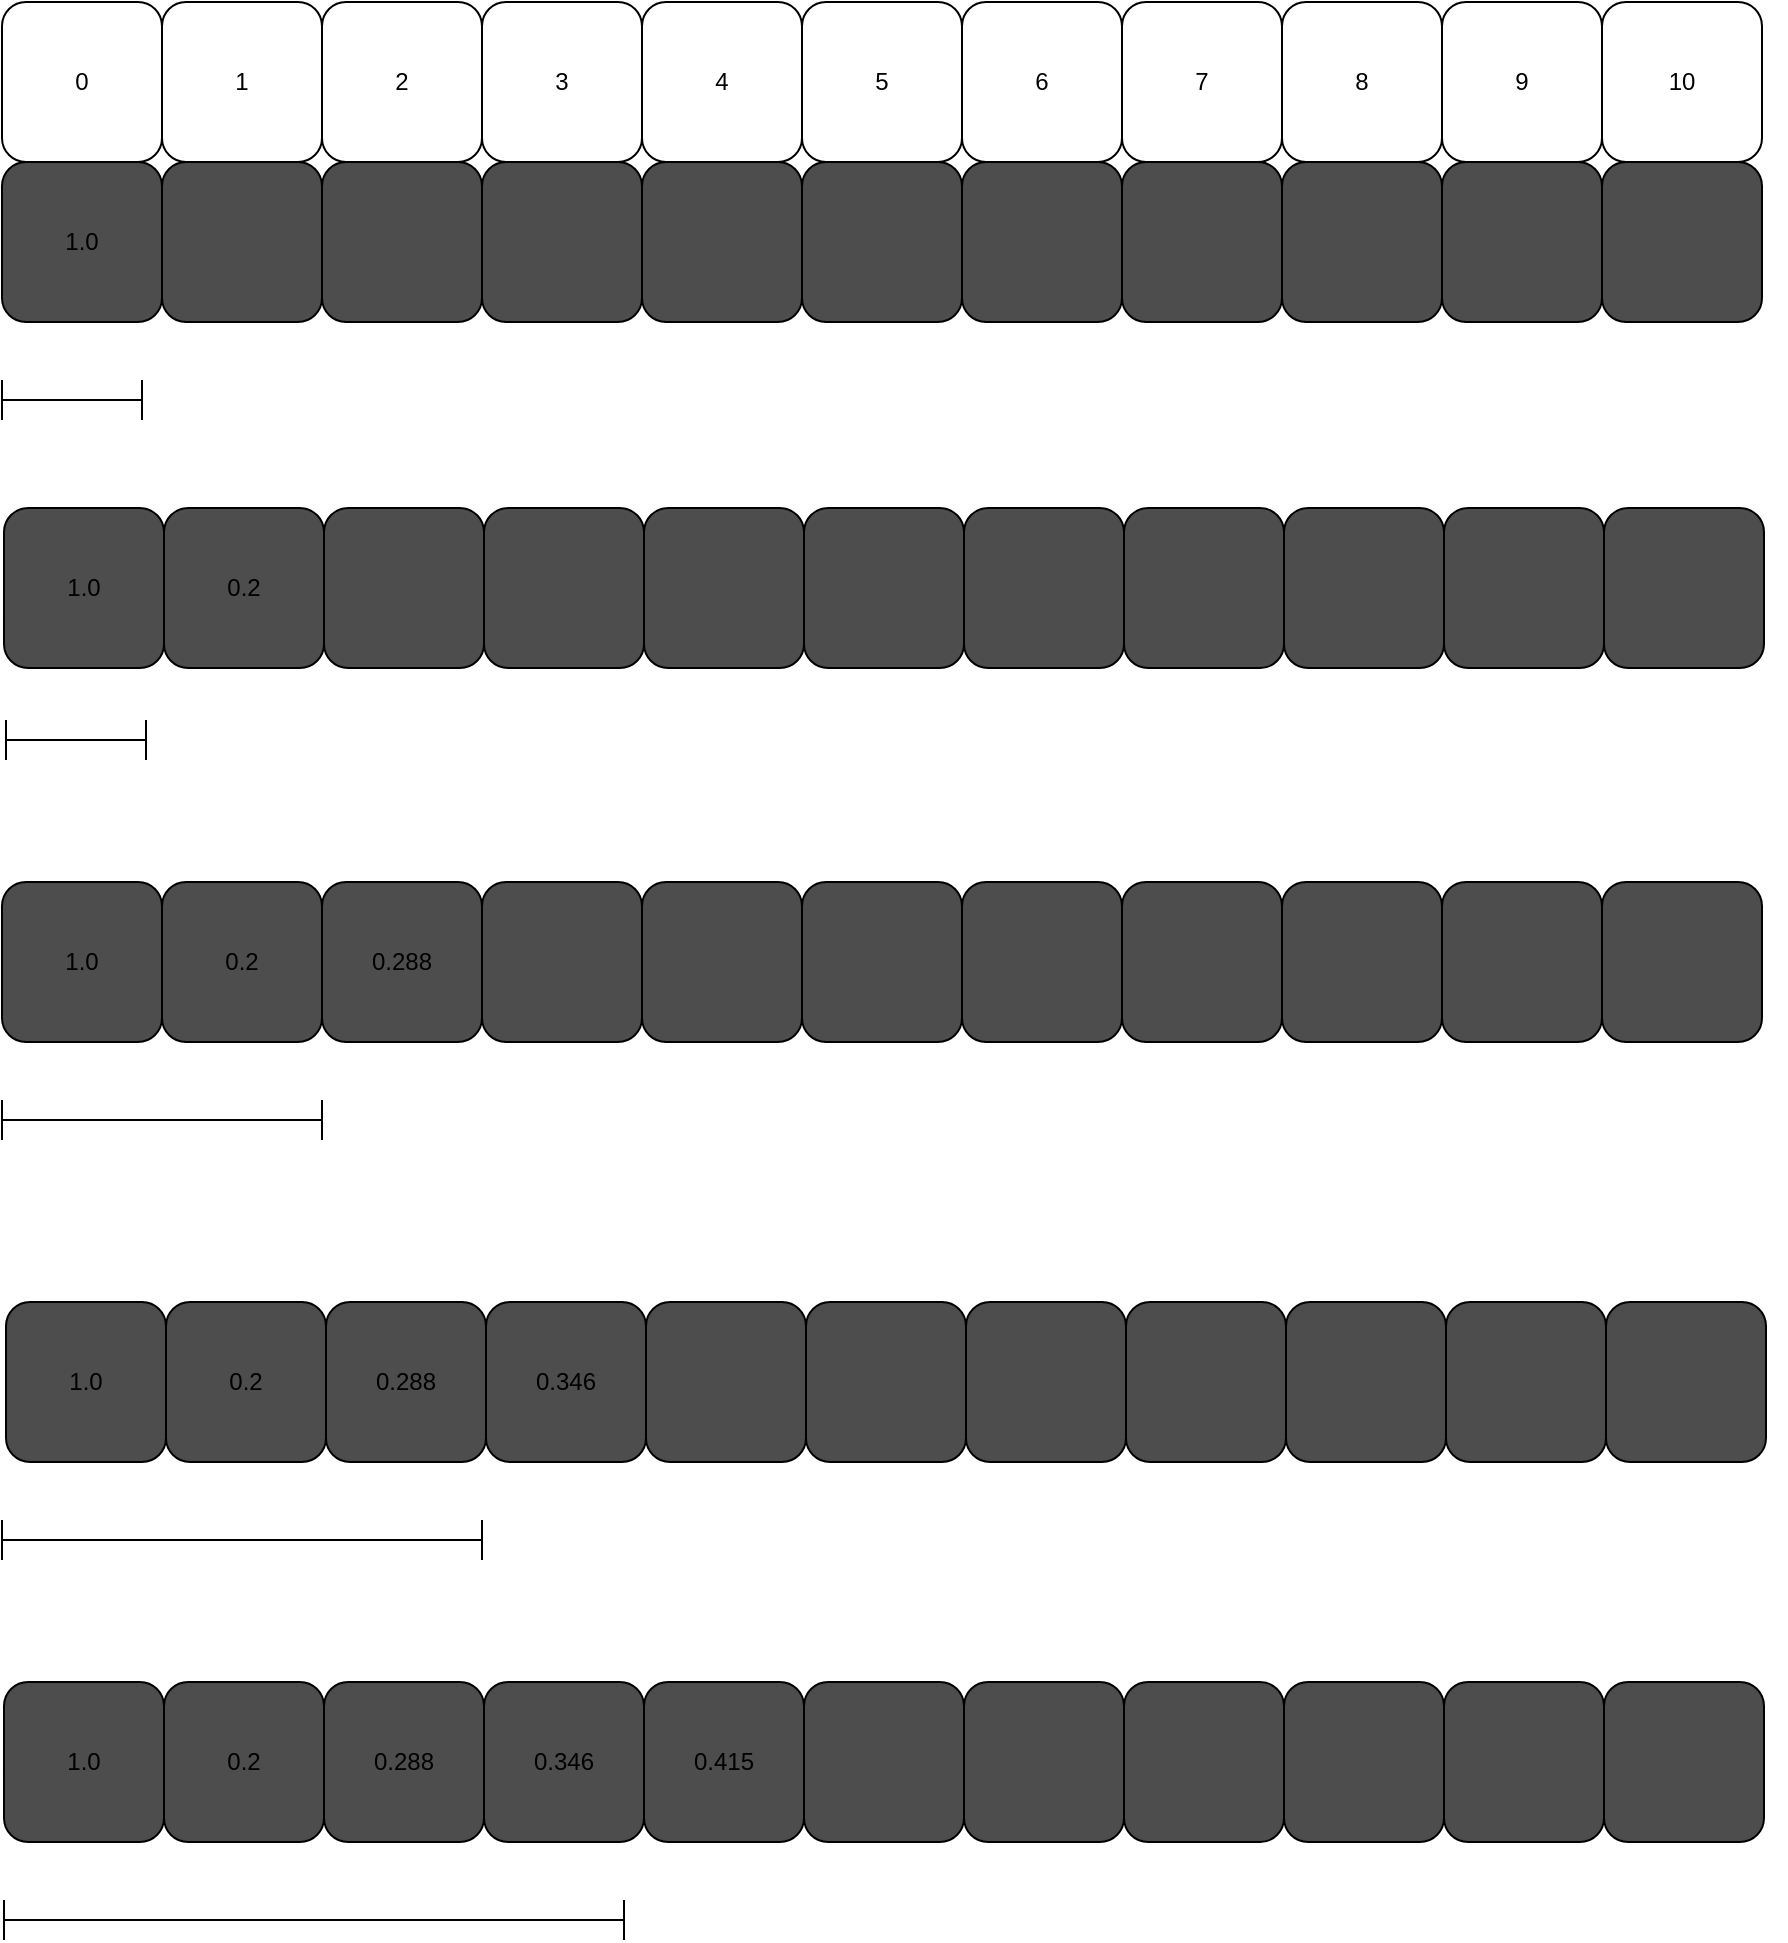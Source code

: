 <mxfile version="21.3.2" type="github">
  <diagram name="第 1 页" id="L3YYOfRVzUbYMGYdMul0">
    <mxGraphModel dx="1134" dy="727" grid="1" gridSize="10" guides="1" tooltips="1" connect="1" arrows="1" fold="1" page="1" pageScale="1" pageWidth="827" pageHeight="1169" math="0" shadow="0">
      <root>
        <mxCell id="0" />
        <mxCell id="1" parent="0" />
        <mxCell id="Uv0XRD-SDKMZK3PV6rSL-1" value="0" style="rounded=1;whiteSpace=wrap;html=1;" vertex="1" parent="1">
          <mxGeometry x="40" y="120" width="80" height="80" as="geometry" />
        </mxCell>
        <mxCell id="Uv0XRD-SDKMZK3PV6rSL-2" value="1" style="rounded=1;whiteSpace=wrap;html=1;" vertex="1" parent="1">
          <mxGeometry x="120" y="120" width="80" height="80" as="geometry" />
        </mxCell>
        <mxCell id="Uv0XRD-SDKMZK3PV6rSL-3" value="2" style="rounded=1;whiteSpace=wrap;html=1;" vertex="1" parent="1">
          <mxGeometry x="200" y="120" width="80" height="80" as="geometry" />
        </mxCell>
        <mxCell id="Uv0XRD-SDKMZK3PV6rSL-4" value="3" style="rounded=1;whiteSpace=wrap;html=1;" vertex="1" parent="1">
          <mxGeometry x="280" y="120" width="80" height="80" as="geometry" />
        </mxCell>
        <mxCell id="Uv0XRD-SDKMZK3PV6rSL-5" value="4" style="rounded=1;whiteSpace=wrap;html=1;" vertex="1" parent="1">
          <mxGeometry x="360" y="120" width="80" height="80" as="geometry" />
        </mxCell>
        <mxCell id="Uv0XRD-SDKMZK3PV6rSL-6" value="5" style="rounded=1;whiteSpace=wrap;html=1;" vertex="1" parent="1">
          <mxGeometry x="440" y="120" width="80" height="80" as="geometry" />
        </mxCell>
        <mxCell id="Uv0XRD-SDKMZK3PV6rSL-7" value="6" style="rounded=1;whiteSpace=wrap;html=1;" vertex="1" parent="1">
          <mxGeometry x="520" y="120" width="80" height="80" as="geometry" />
        </mxCell>
        <mxCell id="Uv0XRD-SDKMZK3PV6rSL-8" value="7" style="rounded=1;whiteSpace=wrap;html=1;" vertex="1" parent="1">
          <mxGeometry x="600" y="120" width="80" height="80" as="geometry" />
        </mxCell>
        <mxCell id="Uv0XRD-SDKMZK3PV6rSL-9" value="8" style="rounded=1;whiteSpace=wrap;html=1;" vertex="1" parent="1">
          <mxGeometry x="680" y="120" width="80" height="80" as="geometry" />
        </mxCell>
        <mxCell id="Uv0XRD-SDKMZK3PV6rSL-11" value="9" style="rounded=1;whiteSpace=wrap;html=1;" vertex="1" parent="1">
          <mxGeometry x="760" y="120" width="80" height="80" as="geometry" />
        </mxCell>
        <mxCell id="Uv0XRD-SDKMZK3PV6rSL-12" value="10" style="rounded=1;whiteSpace=wrap;html=1;" vertex="1" parent="1">
          <mxGeometry x="840" y="120" width="80" height="80" as="geometry" />
        </mxCell>
        <mxCell id="Uv0XRD-SDKMZK3PV6rSL-13" value="" style="shape=crossbar;whiteSpace=wrap;html=1;rounded=1;" vertex="1" parent="1">
          <mxGeometry x="40" y="309" width="70" height="20" as="geometry" />
        </mxCell>
        <mxCell id="Uv0XRD-SDKMZK3PV6rSL-14" value="1.0" style="rounded=1;whiteSpace=wrap;html=1;fillColor=#4D4D4D;" vertex="1" parent="1">
          <mxGeometry x="40" y="200" width="80" height="80" as="geometry" />
        </mxCell>
        <mxCell id="Uv0XRD-SDKMZK3PV6rSL-15" value="" style="rounded=1;whiteSpace=wrap;html=1;fillColor=#4D4D4D;" vertex="1" parent="1">
          <mxGeometry x="120" y="200" width="80" height="80" as="geometry" />
        </mxCell>
        <mxCell id="Uv0XRD-SDKMZK3PV6rSL-16" value="" style="rounded=1;whiteSpace=wrap;html=1;fillColor=#4D4D4D;" vertex="1" parent="1">
          <mxGeometry x="200" y="200" width="80" height="80" as="geometry" />
        </mxCell>
        <mxCell id="Uv0XRD-SDKMZK3PV6rSL-17" value="" style="rounded=1;whiteSpace=wrap;html=1;fillColor=#4D4D4D;" vertex="1" parent="1">
          <mxGeometry x="280" y="200" width="80" height="80" as="geometry" />
        </mxCell>
        <mxCell id="Uv0XRD-SDKMZK3PV6rSL-18" value="" style="rounded=1;whiteSpace=wrap;html=1;fillColor=#4D4D4D;" vertex="1" parent="1">
          <mxGeometry x="360" y="200" width="80" height="80" as="geometry" />
        </mxCell>
        <mxCell id="Uv0XRD-SDKMZK3PV6rSL-19" value="" style="rounded=1;whiteSpace=wrap;html=1;fillColor=#4D4D4D;" vertex="1" parent="1">
          <mxGeometry x="440" y="200" width="80" height="80" as="geometry" />
        </mxCell>
        <mxCell id="Uv0XRD-SDKMZK3PV6rSL-20" value="" style="rounded=1;whiteSpace=wrap;html=1;fillColor=#4D4D4D;" vertex="1" parent="1">
          <mxGeometry x="520" y="200" width="80" height="80" as="geometry" />
        </mxCell>
        <mxCell id="Uv0XRD-SDKMZK3PV6rSL-21" value="" style="rounded=1;whiteSpace=wrap;html=1;fillColor=#4D4D4D;" vertex="1" parent="1">
          <mxGeometry x="600" y="200" width="80" height="80" as="geometry" />
        </mxCell>
        <mxCell id="Uv0XRD-SDKMZK3PV6rSL-22" value="" style="rounded=1;whiteSpace=wrap;html=1;fillColor=#4D4D4D;" vertex="1" parent="1">
          <mxGeometry x="680" y="200" width="80" height="80" as="geometry" />
        </mxCell>
        <mxCell id="Uv0XRD-SDKMZK3PV6rSL-23" value="" style="rounded=1;whiteSpace=wrap;html=1;fillColor=#4D4D4D;" vertex="1" parent="1">
          <mxGeometry x="760" y="200" width="80" height="80" as="geometry" />
        </mxCell>
        <mxCell id="Uv0XRD-SDKMZK3PV6rSL-24" value="" style="rounded=1;whiteSpace=wrap;html=1;fillColor=#4D4D4D;" vertex="1" parent="1">
          <mxGeometry x="840" y="200" width="80" height="80" as="geometry" />
        </mxCell>
        <mxCell id="Uv0XRD-SDKMZK3PV6rSL-51" value="" style="group" vertex="1" connectable="0" parent="1">
          <mxGeometry x="40" y="560" width="880" height="129" as="geometry" />
        </mxCell>
        <mxCell id="Uv0XRD-SDKMZK3PV6rSL-27" value="" style="shape=crossbar;whiteSpace=wrap;html=1;rounded=1;" vertex="1" parent="Uv0XRD-SDKMZK3PV6rSL-51">
          <mxGeometry y="109" width="160" height="20" as="geometry" />
        </mxCell>
        <mxCell id="Uv0XRD-SDKMZK3PV6rSL-28" value="1.0" style="rounded=1;whiteSpace=wrap;html=1;fillColor=#4D4D4D;" vertex="1" parent="Uv0XRD-SDKMZK3PV6rSL-51">
          <mxGeometry width="80" height="80" as="geometry" />
        </mxCell>
        <mxCell id="Uv0XRD-SDKMZK3PV6rSL-29" value="0.2" style="rounded=1;whiteSpace=wrap;html=1;fillColor=#4D4D4D;" vertex="1" parent="Uv0XRD-SDKMZK3PV6rSL-51">
          <mxGeometry x="80" width="80" height="80" as="geometry" />
        </mxCell>
        <mxCell id="Uv0XRD-SDKMZK3PV6rSL-30" value="0.288" style="rounded=1;whiteSpace=wrap;html=1;fillColor=#4D4D4D;" vertex="1" parent="Uv0XRD-SDKMZK3PV6rSL-51">
          <mxGeometry x="160" width="80" height="80" as="geometry" />
        </mxCell>
        <mxCell id="Uv0XRD-SDKMZK3PV6rSL-31" value="" style="rounded=1;whiteSpace=wrap;html=1;fillColor=#4D4D4D;" vertex="1" parent="Uv0XRD-SDKMZK3PV6rSL-51">
          <mxGeometry x="240" width="80" height="80" as="geometry" />
        </mxCell>
        <mxCell id="Uv0XRD-SDKMZK3PV6rSL-32" value="" style="rounded=1;whiteSpace=wrap;html=1;fillColor=#4D4D4D;" vertex="1" parent="Uv0XRD-SDKMZK3PV6rSL-51">
          <mxGeometry x="320" width="80" height="80" as="geometry" />
        </mxCell>
        <mxCell id="Uv0XRD-SDKMZK3PV6rSL-33" value="" style="rounded=1;whiteSpace=wrap;html=1;fillColor=#4D4D4D;" vertex="1" parent="Uv0XRD-SDKMZK3PV6rSL-51">
          <mxGeometry x="400" width="80" height="80" as="geometry" />
        </mxCell>
        <mxCell id="Uv0XRD-SDKMZK3PV6rSL-34" value="" style="rounded=1;whiteSpace=wrap;html=1;fillColor=#4D4D4D;" vertex="1" parent="Uv0XRD-SDKMZK3PV6rSL-51">
          <mxGeometry x="480" width="80" height="80" as="geometry" />
        </mxCell>
        <mxCell id="Uv0XRD-SDKMZK3PV6rSL-35" value="" style="rounded=1;whiteSpace=wrap;html=1;fillColor=#4D4D4D;" vertex="1" parent="Uv0XRD-SDKMZK3PV6rSL-51">
          <mxGeometry x="560" width="80" height="80" as="geometry" />
        </mxCell>
        <mxCell id="Uv0XRD-SDKMZK3PV6rSL-36" value="" style="rounded=1;whiteSpace=wrap;html=1;fillColor=#4D4D4D;" vertex="1" parent="Uv0XRD-SDKMZK3PV6rSL-51">
          <mxGeometry x="640" width="80" height="80" as="geometry" />
        </mxCell>
        <mxCell id="Uv0XRD-SDKMZK3PV6rSL-37" value="" style="rounded=1;whiteSpace=wrap;html=1;fillColor=#4D4D4D;" vertex="1" parent="Uv0XRD-SDKMZK3PV6rSL-51">
          <mxGeometry x="720" width="80" height="80" as="geometry" />
        </mxCell>
        <mxCell id="Uv0XRD-SDKMZK3PV6rSL-38" value="" style="rounded=1;whiteSpace=wrap;html=1;fillColor=#4D4D4D;" vertex="1" parent="Uv0XRD-SDKMZK3PV6rSL-51">
          <mxGeometry x="800" width="80" height="80" as="geometry" />
        </mxCell>
        <mxCell id="Uv0XRD-SDKMZK3PV6rSL-52" value="" style="group" vertex="1" connectable="0" parent="1">
          <mxGeometry x="42" y="370" width="880" height="129" as="geometry" />
        </mxCell>
        <mxCell id="Uv0XRD-SDKMZK3PV6rSL-53" value="" style="shape=crossbar;whiteSpace=wrap;html=1;rounded=1;" vertex="1" parent="Uv0XRD-SDKMZK3PV6rSL-52">
          <mxGeometry y="109" width="70" height="20" as="geometry" />
        </mxCell>
        <mxCell id="Uv0XRD-SDKMZK3PV6rSL-54" value="1.0" style="rounded=1;whiteSpace=wrap;html=1;fillColor=#4D4D4D;" vertex="1" parent="1">
          <mxGeometry x="41" y="373" width="80" height="80" as="geometry" />
        </mxCell>
        <mxCell id="Uv0XRD-SDKMZK3PV6rSL-55" value="0.2" style="rounded=1;whiteSpace=wrap;html=1;fillColor=#4D4D4D;" vertex="1" parent="1">
          <mxGeometry x="121" y="373" width="80" height="80" as="geometry" />
        </mxCell>
        <mxCell id="Uv0XRD-SDKMZK3PV6rSL-56" value="" style="rounded=1;whiteSpace=wrap;html=1;fillColor=#4D4D4D;" vertex="1" parent="1">
          <mxGeometry x="201" y="373" width="80" height="80" as="geometry" />
        </mxCell>
        <mxCell id="Uv0XRD-SDKMZK3PV6rSL-57" value="" style="rounded=1;whiteSpace=wrap;html=1;fillColor=#4D4D4D;" vertex="1" parent="1">
          <mxGeometry x="281" y="373" width="80" height="80" as="geometry" />
        </mxCell>
        <mxCell id="Uv0XRD-SDKMZK3PV6rSL-58" value="" style="rounded=1;whiteSpace=wrap;html=1;fillColor=#4D4D4D;" vertex="1" parent="1">
          <mxGeometry x="361" y="373" width="80" height="80" as="geometry" />
        </mxCell>
        <mxCell id="Uv0XRD-SDKMZK3PV6rSL-59" value="" style="rounded=1;whiteSpace=wrap;html=1;fillColor=#4D4D4D;" vertex="1" parent="1">
          <mxGeometry x="441" y="373" width="80" height="80" as="geometry" />
        </mxCell>
        <mxCell id="Uv0XRD-SDKMZK3PV6rSL-60" value="" style="rounded=1;whiteSpace=wrap;html=1;fillColor=#4D4D4D;" vertex="1" parent="1">
          <mxGeometry x="521" y="373" width="80" height="80" as="geometry" />
        </mxCell>
        <mxCell id="Uv0XRD-SDKMZK3PV6rSL-61" value="" style="rounded=1;whiteSpace=wrap;html=1;fillColor=#4D4D4D;" vertex="1" parent="1">
          <mxGeometry x="601" y="373" width="80" height="80" as="geometry" />
        </mxCell>
        <mxCell id="Uv0XRD-SDKMZK3PV6rSL-62" value="" style="rounded=1;whiteSpace=wrap;html=1;fillColor=#4D4D4D;" vertex="1" parent="1">
          <mxGeometry x="681" y="373" width="80" height="80" as="geometry" />
        </mxCell>
        <mxCell id="Uv0XRD-SDKMZK3PV6rSL-63" value="" style="rounded=1;whiteSpace=wrap;html=1;fillColor=#4D4D4D;" vertex="1" parent="1">
          <mxGeometry x="761" y="373" width="80" height="80" as="geometry" />
        </mxCell>
        <mxCell id="Uv0XRD-SDKMZK3PV6rSL-64" value="" style="rounded=1;whiteSpace=wrap;html=1;fillColor=#4D4D4D;" vertex="1" parent="1">
          <mxGeometry x="841" y="373" width="80" height="80" as="geometry" />
        </mxCell>
        <mxCell id="Uv0XRD-SDKMZK3PV6rSL-65" value="" style="group" vertex="1" connectable="0" parent="1">
          <mxGeometry x="41" y="960" width="880" height="129" as="geometry" />
        </mxCell>
        <mxCell id="Uv0XRD-SDKMZK3PV6rSL-66" value="" style="shape=crossbar;whiteSpace=wrap;html=1;rounded=1;" vertex="1" parent="Uv0XRD-SDKMZK3PV6rSL-65">
          <mxGeometry y="109" width="310" height="20" as="geometry" />
        </mxCell>
        <mxCell id="Uv0XRD-SDKMZK3PV6rSL-67" value="1.0" style="rounded=1;whiteSpace=wrap;html=1;fillColor=#4D4D4D;" vertex="1" parent="Uv0XRD-SDKMZK3PV6rSL-65">
          <mxGeometry width="80" height="80" as="geometry" />
        </mxCell>
        <mxCell id="Uv0XRD-SDKMZK3PV6rSL-68" value="0.2" style="rounded=1;whiteSpace=wrap;html=1;fillColor=#4D4D4D;" vertex="1" parent="Uv0XRD-SDKMZK3PV6rSL-65">
          <mxGeometry x="80" width="80" height="80" as="geometry" />
        </mxCell>
        <mxCell id="Uv0XRD-SDKMZK3PV6rSL-69" value="0.288" style="rounded=1;whiteSpace=wrap;html=1;fillColor=#4D4D4D;" vertex="1" parent="Uv0XRD-SDKMZK3PV6rSL-65">
          <mxGeometry x="160" width="80" height="80" as="geometry" />
        </mxCell>
        <mxCell id="Uv0XRD-SDKMZK3PV6rSL-70" value="0.346" style="rounded=1;whiteSpace=wrap;html=1;fillColor=#4D4D4D;" vertex="1" parent="Uv0XRD-SDKMZK3PV6rSL-65">
          <mxGeometry x="240" width="80" height="80" as="geometry" />
        </mxCell>
        <mxCell id="Uv0XRD-SDKMZK3PV6rSL-71" value="0.415" style="rounded=1;whiteSpace=wrap;html=1;fillColor=#4D4D4D;" vertex="1" parent="Uv0XRD-SDKMZK3PV6rSL-65">
          <mxGeometry x="320" width="80" height="80" as="geometry" />
        </mxCell>
        <mxCell id="Uv0XRD-SDKMZK3PV6rSL-72" value="" style="rounded=1;whiteSpace=wrap;html=1;fillColor=#4D4D4D;" vertex="1" parent="Uv0XRD-SDKMZK3PV6rSL-65">
          <mxGeometry x="400" width="80" height="80" as="geometry" />
        </mxCell>
        <mxCell id="Uv0XRD-SDKMZK3PV6rSL-73" value="" style="rounded=1;whiteSpace=wrap;html=1;fillColor=#4D4D4D;" vertex="1" parent="Uv0XRD-SDKMZK3PV6rSL-65">
          <mxGeometry x="480" width="80" height="80" as="geometry" />
        </mxCell>
        <mxCell id="Uv0XRD-SDKMZK3PV6rSL-74" value="" style="rounded=1;whiteSpace=wrap;html=1;fillColor=#4D4D4D;" vertex="1" parent="Uv0XRD-SDKMZK3PV6rSL-65">
          <mxGeometry x="560" width="80" height="80" as="geometry" />
        </mxCell>
        <mxCell id="Uv0XRD-SDKMZK3PV6rSL-75" value="" style="rounded=1;whiteSpace=wrap;html=1;fillColor=#4D4D4D;" vertex="1" parent="Uv0XRD-SDKMZK3PV6rSL-65">
          <mxGeometry x="640" width="80" height="80" as="geometry" />
        </mxCell>
        <mxCell id="Uv0XRD-SDKMZK3PV6rSL-76" value="" style="rounded=1;whiteSpace=wrap;html=1;fillColor=#4D4D4D;" vertex="1" parent="Uv0XRD-SDKMZK3PV6rSL-65">
          <mxGeometry x="720" width="80" height="80" as="geometry" />
        </mxCell>
        <mxCell id="Uv0XRD-SDKMZK3PV6rSL-77" value="" style="rounded=1;whiteSpace=wrap;html=1;fillColor=#4D4D4D;" vertex="1" parent="Uv0XRD-SDKMZK3PV6rSL-65">
          <mxGeometry x="800" width="80" height="80" as="geometry" />
        </mxCell>
        <mxCell id="Uv0XRD-SDKMZK3PV6rSL-78" value="" style="group" vertex="1" connectable="0" parent="1">
          <mxGeometry x="52" y="770" width="880" height="129" as="geometry" />
        </mxCell>
        <mxCell id="Uv0XRD-SDKMZK3PV6rSL-79" value="" style="shape=crossbar;whiteSpace=wrap;html=1;rounded=1;" vertex="1" parent="Uv0XRD-SDKMZK3PV6rSL-78">
          <mxGeometry x="-12" y="109" width="240" height="20" as="geometry" />
        </mxCell>
        <mxCell id="Uv0XRD-SDKMZK3PV6rSL-80" value="1.0" style="rounded=1;whiteSpace=wrap;html=1;fillColor=#4D4D4D;" vertex="1" parent="Uv0XRD-SDKMZK3PV6rSL-78">
          <mxGeometry x="-10" width="80" height="80" as="geometry" />
        </mxCell>
        <mxCell id="Uv0XRD-SDKMZK3PV6rSL-81" value="0.2" style="rounded=1;whiteSpace=wrap;html=1;fillColor=#4D4D4D;" vertex="1" parent="Uv0XRD-SDKMZK3PV6rSL-78">
          <mxGeometry x="70" width="80" height="80" as="geometry" />
        </mxCell>
        <mxCell id="Uv0XRD-SDKMZK3PV6rSL-82" value="0.288" style="rounded=1;whiteSpace=wrap;html=1;fillColor=#4D4D4D;" vertex="1" parent="Uv0XRD-SDKMZK3PV6rSL-78">
          <mxGeometry x="150" width="80" height="80" as="geometry" />
        </mxCell>
        <mxCell id="Uv0XRD-SDKMZK3PV6rSL-83" value="0.346" style="rounded=1;whiteSpace=wrap;html=1;fillColor=#4D4D4D;" vertex="1" parent="Uv0XRD-SDKMZK3PV6rSL-78">
          <mxGeometry x="230" width="80" height="80" as="geometry" />
        </mxCell>
        <mxCell id="Uv0XRD-SDKMZK3PV6rSL-84" value="" style="rounded=1;whiteSpace=wrap;html=1;fillColor=#4D4D4D;" vertex="1" parent="Uv0XRD-SDKMZK3PV6rSL-78">
          <mxGeometry x="310" width="80" height="80" as="geometry" />
        </mxCell>
        <mxCell id="Uv0XRD-SDKMZK3PV6rSL-85" value="" style="rounded=1;whiteSpace=wrap;html=1;fillColor=#4D4D4D;" vertex="1" parent="Uv0XRD-SDKMZK3PV6rSL-78">
          <mxGeometry x="390" width="80" height="80" as="geometry" />
        </mxCell>
        <mxCell id="Uv0XRD-SDKMZK3PV6rSL-86" value="" style="rounded=1;whiteSpace=wrap;html=1;fillColor=#4D4D4D;" vertex="1" parent="Uv0XRD-SDKMZK3PV6rSL-78">
          <mxGeometry x="470" width="80" height="80" as="geometry" />
        </mxCell>
        <mxCell id="Uv0XRD-SDKMZK3PV6rSL-87" value="" style="rounded=1;whiteSpace=wrap;html=1;fillColor=#4D4D4D;" vertex="1" parent="Uv0XRD-SDKMZK3PV6rSL-78">
          <mxGeometry x="550" width="80" height="80" as="geometry" />
        </mxCell>
        <mxCell id="Uv0XRD-SDKMZK3PV6rSL-88" value="" style="rounded=1;whiteSpace=wrap;html=1;fillColor=#4D4D4D;" vertex="1" parent="Uv0XRD-SDKMZK3PV6rSL-78">
          <mxGeometry x="630" width="80" height="80" as="geometry" />
        </mxCell>
        <mxCell id="Uv0XRD-SDKMZK3PV6rSL-89" value="" style="rounded=1;whiteSpace=wrap;html=1;fillColor=#4D4D4D;" vertex="1" parent="Uv0XRD-SDKMZK3PV6rSL-78">
          <mxGeometry x="710" width="80" height="80" as="geometry" />
        </mxCell>
        <mxCell id="Uv0XRD-SDKMZK3PV6rSL-90" value="" style="rounded=1;whiteSpace=wrap;html=1;fillColor=#4D4D4D;" vertex="1" parent="Uv0XRD-SDKMZK3PV6rSL-78">
          <mxGeometry x="790" width="80" height="80" as="geometry" />
        </mxCell>
      </root>
    </mxGraphModel>
  </diagram>
</mxfile>
